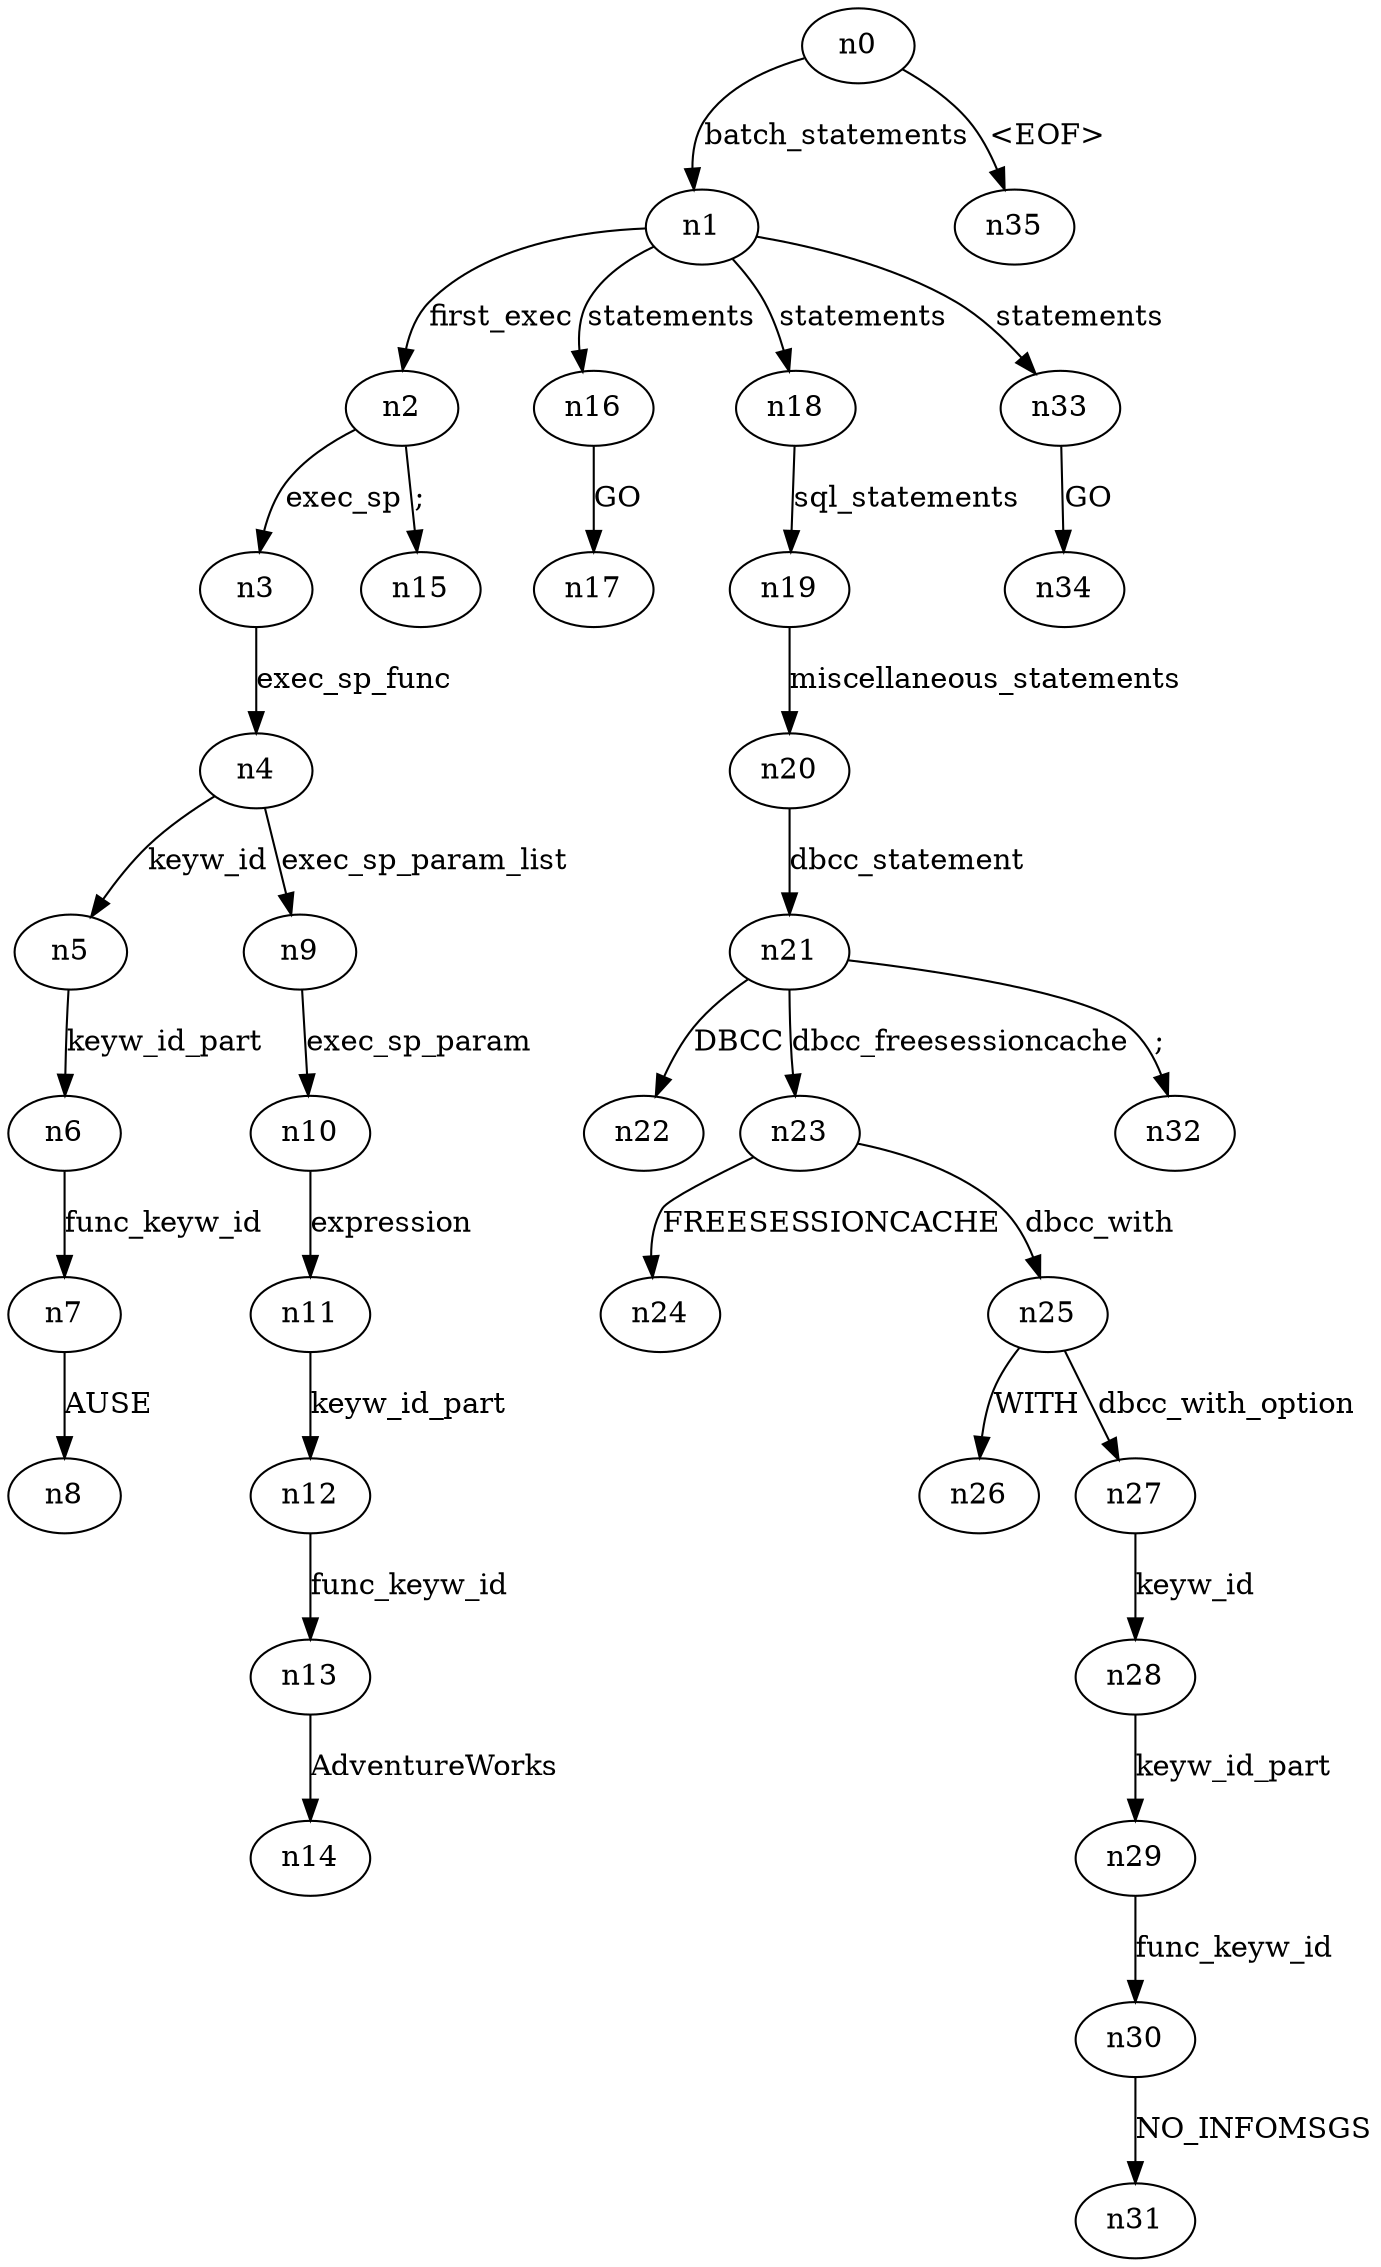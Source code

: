 digraph ParseTree {
  n0 -> n1 [label="batch_statements"];
  n1 -> n2 [label="first_exec"];
  n2 -> n3 [label="exec_sp"];
  n3 -> n4 [label="exec_sp_func"];
  n4 -> n5 [label="keyw_id"];
  n5 -> n6 [label="keyw_id_part"];
  n6 -> n7 [label="func_keyw_id"];
  n7 -> n8 [label="AUSE"];
  n4 -> n9 [label="exec_sp_param_list"];
  n9 -> n10 [label="exec_sp_param"];
  n10 -> n11 [label="expression"];
  n11 -> n12 [label="keyw_id_part"];
  n12 -> n13 [label="func_keyw_id"];
  n13 -> n14 [label="AdventureWorks"];
  n2 -> n15 [label=";"];
  n1 -> n16 [label="statements"];
  n16 -> n17 [label="GO"];
  n1 -> n18 [label="statements"];
  n18 -> n19 [label="sql_statements"];
  n19 -> n20 [label="miscellaneous_statements"];
  n20 -> n21 [label="dbcc_statement"];
  n21 -> n22 [label="DBCC"];
  n21 -> n23 [label="dbcc_freesessioncache"];
  n23 -> n24 [label="FREESESSIONCACHE"];
  n23 -> n25 [label="dbcc_with"];
  n25 -> n26 [label="WITH"];
  n25 -> n27 [label="dbcc_with_option"];
  n27 -> n28 [label="keyw_id"];
  n28 -> n29 [label="keyw_id_part"];
  n29 -> n30 [label="func_keyw_id"];
  n30 -> n31 [label="NO_INFOMSGS"];
  n21 -> n32 [label=";"];
  n1 -> n33 [label="statements"];
  n33 -> n34 [label="GO"];
  n0 -> n35 [label="<EOF>"];
}